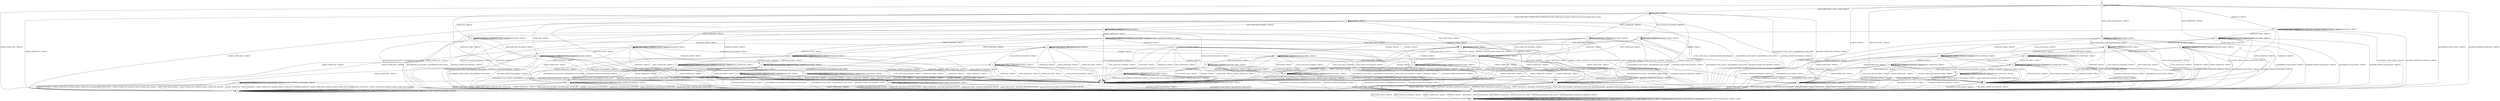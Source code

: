 digraph g {

	s0 [shape="circle" label="s0"];
	s1 [shape="circle" label="s1"];
	s2 [shape="circle" label="s2"];
	s3 [shape="circle" label="s3"];
	s4 [shape="circle" label="s4"];
	s5 [shape="circle" label="s5"];
	s6 [shape="circle" label="s6"];
	s7 [shape="circle" label="s7"];
	s8 [shape="circle" label="s8"];
	s9 [shape="circle" label="s9"];
	s10 [shape="circle" label="s10"];
	s11 [shape="circle" label="s11"];
	s12 [shape="circle" label="s12"];
	s13 [shape="circle" label="s13"];
	s14 [shape="circle" label="s14"];
	s15 [shape="circle" label="s15"];
	s16 [shape="circle" label="s16"];
	s17 [shape="circle" label="s17"];
	s18 [shape="circle" label="s18"];
	s19 [shape="circle" label="s19"];
	s20 [shape="circle" label="s20"];
	s21 [shape="circle" label="s21"];
	s22 [shape="circle" label="s22"];
	s23 [shape="circle" label="s23"];
	s24 [shape="circle" label="s24"];
	s25 [shape="circle" label="s25"];
	s26 [shape="circle" label="s26"];
	s27 [shape="circle" label="s27"];
	s28 [shape="circle" label="s28"];
	s29 [shape="circle" label="s29"];
	s30 [shape="circle" label="s30"];
	s31 [shape="circle" label="s31"];
	s32 [shape="circle" label="s32"];
	s33 [shape="circle" label="s33"];
	s34 [shape="circle" label="s34"];
	s35 [shape="circle" label="s35"];
	s36 [shape="circle" label="s36"];
	s37 [shape="circle" label="s37"];
	s38 [shape="circle" label="s38"];
	s39 [shape="circle" label="s39"];
	s40 [shape="circle" label="s40"];
	s41 [shape="circle" label="s41"];
	s42 [shape="circle" label="s42"];
	s43 [shape="circle" label="s43"];
	s44 [shape="circle" label="s44"];
	s0 -> s2 [label="ECDH_CLIENT_HELLO / HELLO_VERIFY_REQUEST"];
	s0 -> s8 [label="ECDH_CLIENT_KEY_EXCHANGE / TIMEOUT"];
	s0 -> s6 [label="CHANGE_CIPHER_SPEC / TIMEOUT"];
	s0 -> s5 [label="FINISHED / TIMEOUT"];
	s0 -> s0 [label="APPLICATION / TIMEOUT"];
	s0 -> s25 [label="CERTIFICATE / TIMEOUT"];
	s0 -> s10 [label="EMPTY_CERTIFICATE / TIMEOUT"];
	s0 -> s5 [label="CERTIFICATE_VERIFY / TIMEOUT"];
	s0 -> s1 [label="Alert(WARNING,CLOSE_NOTIFY) / TIMEOUT"];
	s0 -> s1 [label="Alert(FATAL,UNEXPECTED_MESSAGE) / TIMEOUT"];
	s1 -> s3 [label="ECDH_CLIENT_HELLO / TIMEOUT"];
	s1 -> s3 [label="ECDH_CLIENT_KEY_EXCHANGE / TIMEOUT"];
	s1 -> s3 [label="CHANGE_CIPHER_SPEC / TIMEOUT"];
	s1 -> s3 [label="FINISHED / TIMEOUT"];
	s1 -> s3 [label="APPLICATION / TIMEOUT"];
	s1 -> s3 [label="CERTIFICATE / TIMEOUT"];
	s1 -> s3 [label="EMPTY_CERTIFICATE / TIMEOUT"];
	s1 -> s3 [label="CERTIFICATE_VERIFY / TIMEOUT"];
	s1 -> s3 [label="Alert(WARNING,CLOSE_NOTIFY) / TIMEOUT"];
	s1 -> s3 [label="Alert(FATAL,UNEXPECTED_MESSAGE) / TIMEOUT"];
	s2 -> s4 [label="ECDH_CLIENT_HELLO / SERVER_HELLO,CERTIFICATE,ECDHE_SERVER_KEY_EXCHANGE,CERTIFICATE_REQUEST,SERVER_HELLO_DONE"];
	s2 -> s17 [label="ECDH_CLIENT_KEY_EXCHANGE / TIMEOUT"];
	s2 -> s6 [label="CHANGE_CIPHER_SPEC / TIMEOUT"];
	s2 -> s29 [label="FINISHED / TIMEOUT"];
	s2 -> s2 [label="APPLICATION / TIMEOUT"];
	s2 -> s18 [label="CERTIFICATE / TIMEOUT"];
	s2 -> s21 [label="EMPTY_CERTIFICATE / TIMEOUT"];
	s2 -> s29 [label="CERTIFICATE_VERIFY / TIMEOUT"];
	s2 -> s1 [label="Alert(WARNING,CLOSE_NOTIFY) / Alert(WARNING,CLOSE_NOTIFY)"];
	s2 -> s1 [label="Alert(FATAL,UNEXPECTED_MESSAGE) / TIMEOUT"];
	s3 -> s3 [label="ECDH_CLIENT_HELLO / SOCKET_CLOSED"];
	s3 -> s3 [label="ECDH_CLIENT_KEY_EXCHANGE / SOCKET_CLOSED"];
	s3 -> s3 [label="CHANGE_CIPHER_SPEC / SOCKET_CLOSED"];
	s3 -> s3 [label="FINISHED / SOCKET_CLOSED"];
	s3 -> s3 [label="APPLICATION / SOCKET_CLOSED"];
	s3 -> s3 [label="CERTIFICATE / SOCKET_CLOSED"];
	s3 -> s3 [label="EMPTY_CERTIFICATE / SOCKET_CLOSED"];
	s3 -> s3 [label="CERTIFICATE_VERIFY / SOCKET_CLOSED"];
	s3 -> s3 [label="Alert(WARNING,CLOSE_NOTIFY) / SOCKET_CLOSED"];
	s3 -> s3 [label="Alert(FATAL,UNEXPECTED_MESSAGE) / SOCKET_CLOSED"];
	s4 -> s1 [label="ECDH_CLIENT_HELLO / Alert(FATAL,UNEXPECTED_MESSAGE)"];
	s4 -> s7 [label="ECDH_CLIENT_KEY_EXCHANGE / TIMEOUT"];
	s4 -> s6 [label="CHANGE_CIPHER_SPEC / TIMEOUT"];
	s4 -> s29 [label="FINISHED / TIMEOUT"];
	s4 -> s4 [label="APPLICATION / TIMEOUT"];
	s4 -> s26 [label="CERTIFICATE / TIMEOUT"];
	s4 -> s13 [label="EMPTY_CERTIFICATE / TIMEOUT"];
	s4 -> s29 [label="CERTIFICATE_VERIFY / TIMEOUT"];
	s4 -> s1 [label="Alert(WARNING,CLOSE_NOTIFY) / Alert(WARNING,CLOSE_NOTIFY)"];
	s4 -> s1 [label="Alert(FATAL,UNEXPECTED_MESSAGE) / TIMEOUT"];
	s5 -> s5 [label="ECDH_CLIENT_HELLO / TIMEOUT"];
	s5 -> s5 [label="ECDH_CLIENT_KEY_EXCHANGE / TIMEOUT"];
	s5 -> s6 [label="CHANGE_CIPHER_SPEC / TIMEOUT"];
	s5 -> s5 [label="FINISHED / TIMEOUT"];
	s5 -> s5 [label="APPLICATION / TIMEOUT"];
	s5 -> s5 [label="CERTIFICATE / TIMEOUT"];
	s5 -> s5 [label="EMPTY_CERTIFICATE / TIMEOUT"];
	s5 -> s5 [label="CERTIFICATE_VERIFY / TIMEOUT"];
	s5 -> s1 [label="Alert(WARNING,CLOSE_NOTIFY) / TIMEOUT"];
	s5 -> s1 [label="Alert(FATAL,UNEXPECTED_MESSAGE) / TIMEOUT"];
	s6 -> s6 [label="ECDH_CLIENT_HELLO / TIMEOUT"];
	s6 -> s6 [label="ECDH_CLIENT_KEY_EXCHANGE / TIMEOUT"];
	s6 -> s6 [label="CHANGE_CIPHER_SPEC / TIMEOUT"];
	s6 -> s6 [label="FINISHED / TIMEOUT"];
	s6 -> s6 [label="APPLICATION / TIMEOUT"];
	s6 -> s6 [label="CERTIFICATE / TIMEOUT"];
	s6 -> s6 [label="EMPTY_CERTIFICATE / TIMEOUT"];
	s6 -> s6 [label="CERTIFICATE_VERIFY / TIMEOUT"];
	s6 -> s6 [label="Alert(WARNING,CLOSE_NOTIFY) / TIMEOUT"];
	s6 -> s6 [label="Alert(FATAL,UNEXPECTED_MESSAGE) / TIMEOUT"];
	s7 -> s39 [label="ECDH_CLIENT_HELLO / TIMEOUT"];
	s7 -> s29 [label="ECDH_CLIENT_KEY_EXCHANGE / TIMEOUT"];
	s7 -> s30 [label="CHANGE_CIPHER_SPEC / TIMEOUT"];
	s7 -> s12 [label="FINISHED / TIMEOUT"];
	s7 -> s7 [label="APPLICATION / TIMEOUT"];
	s7 -> s7 [label="CERTIFICATE / TIMEOUT"];
	s7 -> s35 [label="EMPTY_CERTIFICATE / TIMEOUT"];
	s7 -> s14 [label="CERTIFICATE_VERIFY / TIMEOUT"];
	s7 -> s1 [label="Alert(WARNING,CLOSE_NOTIFY) / Alert(WARNING,CLOSE_NOTIFY)"];
	s7 -> s1 [label="Alert(FATAL,UNEXPECTED_MESSAGE) / TIMEOUT"];
	s8 -> s20 [label="ECDH_CLIENT_HELLO / TIMEOUT"];
	s8 -> s5 [label="ECDH_CLIENT_KEY_EXCHANGE / TIMEOUT"];
	s8 -> s9 [label="CHANGE_CIPHER_SPEC / TIMEOUT"];
	s8 -> s8 [label="FINISHED / TIMEOUT"];
	s8 -> s8 [label="APPLICATION / TIMEOUT"];
	s8 -> s37 [label="CERTIFICATE / TIMEOUT"];
	s8 -> s37 [label="EMPTY_CERTIFICATE / TIMEOUT"];
	s8 -> s11 [label="CERTIFICATE_VERIFY / TIMEOUT"];
	s8 -> s1 [label="Alert(WARNING,CLOSE_NOTIFY) / TIMEOUT"];
	s8 -> s1 [label="Alert(FATAL,UNEXPECTED_MESSAGE) / TIMEOUT"];
	s9 -> s1 [label="ECDH_CLIENT_HELLO / TIMEOUT"];
	s9 -> s1 [label="ECDH_CLIENT_KEY_EXCHANGE / TIMEOUT"];
	s9 -> s6 [label="CHANGE_CIPHER_SPEC / TIMEOUT"];
	s9 -> s1 [label="FINISHED / TIMEOUT"];
	s9 -> s9 [label="APPLICATION / TIMEOUT"];
	s9 -> s1 [label="CERTIFICATE / TIMEOUT"];
	s9 -> s1 [label="EMPTY_CERTIFICATE / TIMEOUT"];
	s9 -> s1 [label="CERTIFICATE_VERIFY / TIMEOUT"];
	s9 -> s9 [label="Alert(WARNING,CLOSE_NOTIFY) / TIMEOUT"];
	s9 -> s9 [label="Alert(FATAL,UNEXPECTED_MESSAGE) / TIMEOUT"];
	s10 -> s38 [label="ECDH_CLIENT_HELLO / TIMEOUT"];
	s10 -> s37 [label="ECDH_CLIENT_KEY_EXCHANGE / TIMEOUT"];
	s10 -> s9 [label="CHANGE_CIPHER_SPEC / TIMEOUT"];
	s10 -> s10 [label="FINISHED / TIMEOUT"];
	s10 -> s10 [label="APPLICATION / TIMEOUT"];
	s10 -> s5 [label="CERTIFICATE / TIMEOUT"];
	s10 -> s5 [label="EMPTY_CERTIFICATE / TIMEOUT"];
	s10 -> s10 [label="CERTIFICATE_VERIFY / TIMEOUT"];
	s10 -> s1 [label="Alert(WARNING,CLOSE_NOTIFY) / TIMEOUT"];
	s10 -> s1 [label="Alert(FATAL,UNEXPECTED_MESSAGE) / TIMEOUT"];
	s11 -> s43 [label="ECDH_CLIENT_HELLO / TIMEOUT"];
	s11 -> s5 [label="ECDH_CLIENT_KEY_EXCHANGE / TIMEOUT"];
	s11 -> s9 [label="CHANGE_CIPHER_SPEC / TIMEOUT"];
	s11 -> s36 [label="FINISHED / TIMEOUT"];
	s11 -> s11 [label="APPLICATION / TIMEOUT"];
	s11 -> s11 [label="CERTIFICATE / TIMEOUT"];
	s11 -> s11 [label="EMPTY_CERTIFICATE / TIMEOUT"];
	s11 -> s5 [label="CERTIFICATE_VERIFY / TIMEOUT"];
	s11 -> s1 [label="Alert(WARNING,CLOSE_NOTIFY) / TIMEOUT"];
	s11 -> s1 [label="Alert(FATAL,UNEXPECTED_MESSAGE) / TIMEOUT"];
	s12 -> s12 [label="ECDH_CLIENT_HELLO / TIMEOUT"];
	s12 -> s29 [label="ECDH_CLIENT_KEY_EXCHANGE / TIMEOUT"];
	s12 -> s19 [label="CHANGE_CIPHER_SPEC / TIMEOUT"];
	s12 -> s29 [label="FINISHED / TIMEOUT"];
	s12 -> s12 [label="APPLICATION / TIMEOUT"];
	s12 -> s42 [label="CERTIFICATE / TIMEOUT"];
	s12 -> s42 [label="EMPTY_CERTIFICATE / TIMEOUT"];
	s12 -> s12 [label="CERTIFICATE_VERIFY / TIMEOUT"];
	s12 -> s1 [label="Alert(WARNING,CLOSE_NOTIFY) / Alert(WARNING,CLOSE_NOTIFY)"];
	s12 -> s1 [label="Alert(FATAL,UNEXPECTED_MESSAGE) / TIMEOUT"];
	s13 -> s13 [label="ECDH_CLIENT_HELLO / TIMEOUT"];
	s13 -> s35 [label="ECDH_CLIENT_KEY_EXCHANGE / TIMEOUT"];
	s13 -> s15 [label="CHANGE_CIPHER_SPEC / TIMEOUT"];
	s13 -> s13 [label="FINISHED / TIMEOUT"];
	s13 -> s13 [label="APPLICATION / TIMEOUT"];
	s13 -> s29 [label="CERTIFICATE / TIMEOUT"];
	s13 -> s29 [label="EMPTY_CERTIFICATE / TIMEOUT"];
	s13 -> s28 [label="CERTIFICATE_VERIFY / TIMEOUT"];
	s13 -> s1 [label="Alert(WARNING,CLOSE_NOTIFY) / Alert(WARNING,CLOSE_NOTIFY)"];
	s13 -> s1 [label="Alert(FATAL,UNEXPECTED_MESSAGE) / TIMEOUT"];
	s14 -> s14 [label="ECDH_CLIENT_HELLO / TIMEOUT"];
	s14 -> s29 [label="ECDH_CLIENT_KEY_EXCHANGE / TIMEOUT"];
	s14 -> s16 [label="CHANGE_CIPHER_SPEC / TIMEOUT"];
	s14 -> s24 [label="FINISHED / TIMEOUT"];
	s14 -> s14 [label="APPLICATION / TIMEOUT"];
	s14 -> s14 [label="CERTIFICATE / TIMEOUT"];
	s14 -> s14 [label="EMPTY_CERTIFICATE / TIMEOUT"];
	s14 -> s29 [label="CERTIFICATE_VERIFY / TIMEOUT"];
	s14 -> s1 [label="Alert(WARNING,CLOSE_NOTIFY) / Alert(WARNING,CLOSE_NOTIFY)"];
	s14 -> s1 [label="Alert(FATAL,UNEXPECTED_MESSAGE) / TIMEOUT"];
	s15 -> s1 [label="ECDH_CLIENT_HELLO / Alert(FATAL,BAD_CERTIFICATE)"];
	s15 -> s1 [label="ECDH_CLIENT_KEY_EXCHANGE / Alert(FATAL,BAD_CERTIFICATE)"];
	s15 -> s6 [label="CHANGE_CIPHER_SPEC / TIMEOUT"];
	s15 -> s1 [label="FINISHED / Alert(FATAL,BAD_CERTIFICATE)"];
	s15 -> s15 [label="APPLICATION / TIMEOUT"];
	s15 -> s1 [label="CERTIFICATE / Alert(FATAL,BAD_CERTIFICATE)"];
	s15 -> s1 [label="EMPTY_CERTIFICATE / Alert(FATAL,BAD_CERTIFICATE)"];
	s15 -> s1 [label="CERTIFICATE_VERIFY / Alert(FATAL,BAD_CERTIFICATE)"];
	s15 -> s15 [label="Alert(WARNING,CLOSE_NOTIFY) / TIMEOUT"];
	s15 -> s15 [label="Alert(FATAL,UNEXPECTED_MESSAGE) / TIMEOUT"];
	s16 -> s1 [label="ECDH_CLIENT_HELLO / Alert(FATAL,HANDSHAKE_FAILURE)"];
	s16 -> s1 [label="ECDH_CLIENT_KEY_EXCHANGE / Alert(FATAL,HANDSHAKE_FAILURE)"];
	s16 -> s6 [label="CHANGE_CIPHER_SPEC / TIMEOUT"];
	s16 -> s1 [label="FINISHED / Alert(FATAL,HANDSHAKE_FAILURE)"];
	s16 -> s16 [label="APPLICATION / TIMEOUT"];
	s16 -> s1 [label="CERTIFICATE / Alert(FATAL,HANDSHAKE_FAILURE)"];
	s16 -> s1 [label="EMPTY_CERTIFICATE / Alert(FATAL,HANDSHAKE_FAILURE)"];
	s16 -> s1 [label="CERTIFICATE_VERIFY / Alert(FATAL,HANDSHAKE_FAILURE)"];
	s16 -> s16 [label="Alert(WARNING,CLOSE_NOTIFY) / TIMEOUT"];
	s16 -> s16 [label="Alert(FATAL,UNEXPECTED_MESSAGE) / TIMEOUT"];
	s17 -> s39 [label="ECDH_CLIENT_HELLO / TIMEOUT"];
	s17 -> s29 [label="ECDH_CLIENT_KEY_EXCHANGE / TIMEOUT"];
	s17 -> s19 [label="CHANGE_CIPHER_SPEC / TIMEOUT"];
	s17 -> s12 [label="FINISHED / TIMEOUT"];
	s17 -> s17 [label="APPLICATION / TIMEOUT"];
	s17 -> s40 [label="CERTIFICATE / TIMEOUT"];
	s17 -> s40 [label="EMPTY_CERTIFICATE / TIMEOUT"];
	s17 -> s17 [label="CERTIFICATE_VERIFY / TIMEOUT"];
	s17 -> s1 [label="Alert(WARNING,CLOSE_NOTIFY) / Alert(WARNING,CLOSE_NOTIFY)"];
	s17 -> s1 [label="Alert(FATAL,UNEXPECTED_MESSAGE) / TIMEOUT"];
	s18 -> s18 [label="ECDH_CLIENT_HELLO / TIMEOUT"];
	s18 -> s26 [label="ECDH_CLIENT_KEY_EXCHANGE / TIMEOUT"];
	s18 -> s6 [label="CHANGE_CIPHER_SPEC / TIMEOUT"];
	s18 -> s18 [label="FINISHED / TIMEOUT"];
	s18 -> s18 [label="APPLICATION / TIMEOUT"];
	s18 -> s29 [label="CERTIFICATE / TIMEOUT"];
	s18 -> s29 [label="EMPTY_CERTIFICATE / TIMEOUT"];
	s18 -> s23 [label="CERTIFICATE_VERIFY / TIMEOUT"];
	s18 -> s1 [label="Alert(WARNING,CLOSE_NOTIFY) / Alert(WARNING,CLOSE_NOTIFY)"];
	s18 -> s1 [label="Alert(FATAL,UNEXPECTED_MESSAGE) / TIMEOUT"];
	s19 -> s1 [label="ECDH_CLIENT_HELLO / Alert(FATAL,UNEXPECTED_MESSAGE)"];
	s19 -> s1 [label="ECDH_CLIENT_KEY_EXCHANGE / Alert(FATAL,UNEXPECTED_MESSAGE)"];
	s19 -> s6 [label="CHANGE_CIPHER_SPEC / TIMEOUT"];
	s19 -> s1 [label="FINISHED / Alert(FATAL,UNEXPECTED_MESSAGE)"];
	s19 -> s19 [label="APPLICATION / TIMEOUT"];
	s19 -> s1 [label="CERTIFICATE / Alert(FATAL,UNEXPECTED_MESSAGE)"];
	s19 -> s1 [label="EMPTY_CERTIFICATE / Alert(FATAL,UNEXPECTED_MESSAGE)"];
	s19 -> s1 [label="CERTIFICATE_VERIFY / Alert(FATAL,UNEXPECTED_MESSAGE)"];
	s19 -> s19 [label="Alert(WARNING,CLOSE_NOTIFY) / TIMEOUT"];
	s19 -> s19 [label="Alert(FATAL,UNEXPECTED_MESSAGE) / TIMEOUT"];
	s20 -> s5 [label="ECDH_CLIENT_HELLO / TIMEOUT"];
	s20 -> s5 [label="ECDH_CLIENT_KEY_EXCHANGE / TIMEOUT"];
	s20 -> s9 [label="CHANGE_CIPHER_SPEC / TIMEOUT"];
	s20 -> s20 [label="FINISHED / TIMEOUT"];
	s20 -> s20 [label="APPLICATION / TIMEOUT"];
	s20 -> s20 [label="CERTIFICATE / TIMEOUT"];
	s20 -> s20 [label="EMPTY_CERTIFICATE / TIMEOUT"];
	s20 -> s43 [label="CERTIFICATE_VERIFY / TIMEOUT"];
	s20 -> s1 [label="Alert(WARNING,CLOSE_NOTIFY) / TIMEOUT"];
	s20 -> s1 [label="Alert(FATAL,UNEXPECTED_MESSAGE) / TIMEOUT"];
	s21 -> s21 [label="ECDH_CLIENT_HELLO / TIMEOUT"];
	s21 -> s40 [label="ECDH_CLIENT_KEY_EXCHANGE / TIMEOUT"];
	s21 -> s19 [label="CHANGE_CIPHER_SPEC / TIMEOUT"];
	s21 -> s22 [label="FINISHED / TIMEOUT"];
	s21 -> s21 [label="APPLICATION / TIMEOUT"];
	s21 -> s29 [label="CERTIFICATE / TIMEOUT"];
	s21 -> s29 [label="EMPTY_CERTIFICATE / TIMEOUT"];
	s21 -> s23 [label="CERTIFICATE_VERIFY / TIMEOUT"];
	s21 -> s1 [label="Alert(WARNING,CLOSE_NOTIFY) / Alert(WARNING,CLOSE_NOTIFY)"];
	s21 -> s1 [label="Alert(FATAL,UNEXPECTED_MESSAGE) / TIMEOUT"];
	s22 -> s44 [label="ECDH_CLIENT_HELLO / TIMEOUT"];
	s22 -> s42 [label="ECDH_CLIENT_KEY_EXCHANGE / TIMEOUT"];
	s22 -> s19 [label="CHANGE_CIPHER_SPEC / TIMEOUT"];
	s22 -> s29 [label="FINISHED / TIMEOUT"];
	s22 -> s22 [label="APPLICATION / TIMEOUT"];
	s22 -> s29 [label="CERTIFICATE / TIMEOUT"];
	s22 -> s29 [label="EMPTY_CERTIFICATE / TIMEOUT"];
	s22 -> s22 [label="CERTIFICATE_VERIFY / TIMEOUT"];
	s22 -> s1 [label="Alert(WARNING,CLOSE_NOTIFY) / Alert(WARNING,CLOSE_NOTIFY)"];
	s22 -> s1 [label="Alert(FATAL,UNEXPECTED_MESSAGE) / TIMEOUT"];
	s23 -> s23 [label="ECDH_CLIENT_HELLO / TIMEOUT"];
	s23 -> s27 [label="ECDH_CLIENT_KEY_EXCHANGE / TIMEOUT"];
	s23 -> s19 [label="CHANGE_CIPHER_SPEC / TIMEOUT"];
	s23 -> s22 [label="FINISHED / TIMEOUT"];
	s23 -> s23 [label="APPLICATION / TIMEOUT"];
	s23 -> s29 [label="CERTIFICATE / TIMEOUT"];
	s23 -> s29 [label="EMPTY_CERTIFICATE / TIMEOUT"];
	s23 -> s29 [label="CERTIFICATE_VERIFY / TIMEOUT"];
	s23 -> s1 [label="Alert(WARNING,CLOSE_NOTIFY) / Alert(WARNING,CLOSE_NOTIFY)"];
	s23 -> s1 [label="Alert(FATAL,UNEXPECTED_MESSAGE) / TIMEOUT"];
	s24 -> s24 [label="ECDH_CLIENT_HELLO / TIMEOUT"];
	s24 -> s29 [label="ECDH_CLIENT_KEY_EXCHANGE / TIMEOUT"];
	s24 -> s16 [label="CHANGE_CIPHER_SPEC / TIMEOUT"];
	s24 -> s29 [label="FINISHED / TIMEOUT"];
	s24 -> s24 [label="APPLICATION / TIMEOUT"];
	s24 -> s24 [label="CERTIFICATE / TIMEOUT"];
	s24 -> s24 [label="EMPTY_CERTIFICATE / TIMEOUT"];
	s24 -> s29 [label="CERTIFICATE_VERIFY / TIMEOUT"];
	s24 -> s1 [label="Alert(WARNING,CLOSE_NOTIFY) / Alert(WARNING,CLOSE_NOTIFY)"];
	s24 -> s1 [label="Alert(FATAL,UNEXPECTED_MESSAGE) / TIMEOUT"];
	s25 -> s25 [label="ECDH_CLIENT_HELLO / TIMEOUT"];
	s25 -> s25 [label="ECDH_CLIENT_KEY_EXCHANGE / TIMEOUT"];
	s25 -> s6 [label="CHANGE_CIPHER_SPEC / TIMEOUT"];
	s25 -> s25 [label="FINISHED / TIMEOUT"];
	s25 -> s25 [label="APPLICATION / TIMEOUT"];
	s25 -> s5 [label="CERTIFICATE / TIMEOUT"];
	s25 -> s5 [label="EMPTY_CERTIFICATE / TIMEOUT"];
	s25 -> s10 [label="CERTIFICATE_VERIFY / TIMEOUT"];
	s25 -> s1 [label="Alert(WARNING,CLOSE_NOTIFY) / TIMEOUT"];
	s25 -> s1 [label="Alert(FATAL,UNEXPECTED_MESSAGE) / TIMEOUT"];
	s26 -> s26 [label="ECDH_CLIENT_HELLO / TIMEOUT"];
	s26 -> s29 [label="ECDH_CLIENT_KEY_EXCHANGE / TIMEOUT"];
	s26 -> s6 [label="CHANGE_CIPHER_SPEC / TIMEOUT"];
	s26 -> s26 [label="FINISHED / TIMEOUT"];
	s26 -> s26 [label="APPLICATION / TIMEOUT"];
	s26 -> s29 [label="CERTIFICATE / TIMEOUT"];
	s26 -> s29 [label="EMPTY_CERTIFICATE / TIMEOUT"];
	s26 -> s27 [label="CERTIFICATE_VERIFY / TIMEOUT"];
	s26 -> s1 [label="Alert(WARNING,CLOSE_NOTIFY) / Alert(WARNING,CLOSE_NOTIFY)"];
	s26 -> s1 [label="Alert(FATAL,UNEXPECTED_MESSAGE) / TIMEOUT"];
	s27 -> s27 [label="ECDH_CLIENT_HELLO / TIMEOUT"];
	s27 -> s29 [label="ECDH_CLIENT_KEY_EXCHANGE / TIMEOUT"];
	s27 -> s19 [label="CHANGE_CIPHER_SPEC / TIMEOUT"];
	s27 -> s42 [label="FINISHED / TIMEOUT"];
	s27 -> s27 [label="APPLICATION / TIMEOUT"];
	s27 -> s29 [label="CERTIFICATE / TIMEOUT"];
	s27 -> s29 [label="EMPTY_CERTIFICATE / TIMEOUT"];
	s27 -> s29 [label="CERTIFICATE_VERIFY / TIMEOUT"];
	s27 -> s1 [label="Alert(WARNING,CLOSE_NOTIFY) / Alert(WARNING,CLOSE_NOTIFY)"];
	s27 -> s1 [label="Alert(FATAL,UNEXPECTED_MESSAGE) / TIMEOUT"];
	s28 -> s34 [label="ECDH_CLIENT_HELLO / TIMEOUT"];
	s28 -> s28 [label="ECDH_CLIENT_KEY_EXCHANGE / TIMEOUT"];
	s28 -> s15 [label="CHANGE_CIPHER_SPEC / TIMEOUT"];
	s28 -> s28 [label="FINISHED / TIMEOUT"];
	s28 -> s28 [label="APPLICATION / TIMEOUT"];
	s28 -> s29 [label="CERTIFICATE / TIMEOUT"];
	s28 -> s29 [label="EMPTY_CERTIFICATE / TIMEOUT"];
	s28 -> s29 [label="CERTIFICATE_VERIFY / TIMEOUT"];
	s28 -> s1 [label="Alert(WARNING,CLOSE_NOTIFY) / Alert(WARNING,CLOSE_NOTIFY)"];
	s28 -> s1 [label="Alert(FATAL,UNEXPECTED_MESSAGE) / TIMEOUT"];
	s29 -> s29 [label="ECDH_CLIENT_HELLO / TIMEOUT"];
	s29 -> s29 [label="ECDH_CLIENT_KEY_EXCHANGE / TIMEOUT"];
	s29 -> s6 [label="CHANGE_CIPHER_SPEC / TIMEOUT"];
	s29 -> s29 [label="FINISHED / TIMEOUT"];
	s29 -> s29 [label="APPLICATION / TIMEOUT"];
	s29 -> s29 [label="CERTIFICATE / TIMEOUT"];
	s29 -> s29 [label="EMPTY_CERTIFICATE / TIMEOUT"];
	s29 -> s29 [label="CERTIFICATE_VERIFY / TIMEOUT"];
	s29 -> s1 [label="Alert(WARNING,CLOSE_NOTIFY) / Alert(WARNING,CLOSE_NOTIFY)"];
	s29 -> s1 [label="Alert(FATAL,UNEXPECTED_MESSAGE) / TIMEOUT"];
	s30 -> s39 [label="ECDH_CLIENT_HELLO / TIMEOUT"];
	s30 -> s29 [label="ECDH_CLIENT_KEY_EXCHANGE / TIMEOUT"];
	s30 -> s6 [label="CHANGE_CIPHER_SPEC / TIMEOUT"];
	s30 -> s5 [label="FINISHED / CHANGE_CIPHER_SPEC,FINISHED,CHANGE_CIPHER_SPEC,FINISHED"];
	s30 -> s30 [label="APPLICATION / TIMEOUT"];
	s30 -> s31 [label="CERTIFICATE / TIMEOUT"];
	s30 -> s35 [label="EMPTY_CERTIFICATE / TIMEOUT"];
	s30 -> s14 [label="CERTIFICATE_VERIFY / TIMEOUT"];
	s30 -> s30 [label="Alert(WARNING,CLOSE_NOTIFY) / TIMEOUT"];
	s30 -> s30 [label="Alert(FATAL,UNEXPECTED_MESSAGE) / TIMEOUT"];
	s31 -> s40 [label="ECDH_CLIENT_HELLO / TIMEOUT"];
	s31 -> s29 [label="ECDH_CLIENT_KEY_EXCHANGE / TIMEOUT"];
	s31 -> s19 [label="CHANGE_CIPHER_SPEC / TIMEOUT"];
	s31 -> s32 [label="FINISHED / TIMEOUT"];
	s31 -> s29 [label="APPLICATION / TIMEOUT"];
	s31 -> s29 [label="CERTIFICATE / TIMEOUT"];
	s31 -> s29 [label="EMPTY_CERTIFICATE / TIMEOUT"];
	s31 -> s31 [label="CERTIFICATE_VERIFY / TIMEOUT"];
	s31 -> s1 [label="Alert(WARNING,CLOSE_NOTIFY) / Alert(WARNING,CLOSE_NOTIFY)"];
	s31 -> s1 [label="Alert(FATAL,UNEXPECTED_MESSAGE) / TIMEOUT"];
	s32 -> s32 [label="ECDH_CLIENT_HELLO / TIMEOUT"];
	s32 -> s29 [label="ECDH_CLIENT_KEY_EXCHANGE / TIMEOUT"];
	s32 -> s33 [label="CHANGE_CIPHER_SPEC / TIMEOUT"];
	s32 -> s29 [label="FINISHED / TIMEOUT"];
	s32 -> s29 [label="APPLICATION / TIMEOUT"];
	s32 -> s29 [label="CERTIFICATE / TIMEOUT"];
	s32 -> s29 [label="EMPTY_CERTIFICATE / TIMEOUT"];
	s32 -> s32 [label="CERTIFICATE_VERIFY / TIMEOUT"];
	s32 -> s1 [label="Alert(WARNING,CLOSE_NOTIFY) / Alert(WARNING,CLOSE_NOTIFY)"];
	s32 -> s1 [label="Alert(FATAL,UNEXPECTED_MESSAGE) / TIMEOUT"];
	s33 -> s6 [label="ECDH_CLIENT_HELLO / CHANGE_CIPHER_SPEC,FINISHED,CHANGE_CIPHER_SPEC,FINISHED"];
	s33 -> s6 [label="ECDH_CLIENT_KEY_EXCHANGE / CHANGE_CIPHER_SPEC,FINISHED,CHANGE_CIPHER_SPEC,FINISHED"];
	s33 -> s6 [label="CHANGE_CIPHER_SPEC / TIMEOUT"];
	s33 -> s6 [label="FINISHED / CHANGE_CIPHER_SPEC,FINISHED,CHANGE_CIPHER_SPEC,FINISHED"];
	s33 -> s33 [label="APPLICATION / TIMEOUT"];
	s33 -> s6 [label="CERTIFICATE / CHANGE_CIPHER_SPEC,FINISHED,CHANGE_CIPHER_SPEC,FINISHED"];
	s33 -> s6 [label="EMPTY_CERTIFICATE / CHANGE_CIPHER_SPEC,FINISHED,CHANGE_CIPHER_SPEC,FINISHED"];
	s33 -> s6 [label="CERTIFICATE_VERIFY / CHANGE_CIPHER_SPEC,FINISHED,CHANGE_CIPHER_SPEC,FINISHED"];
	s33 -> s33 [label="Alert(WARNING,CLOSE_NOTIFY) / TIMEOUT"];
	s33 -> s33 [label="Alert(FATAL,UNEXPECTED_MESSAGE) / TIMEOUT"];
	s34 -> s29 [label="ECDH_CLIENT_HELLO / TIMEOUT"];
	s34 -> s34 [label="ECDH_CLIENT_KEY_EXCHANGE / TIMEOUT"];
	s34 -> s15 [label="CHANGE_CIPHER_SPEC / TIMEOUT"];
	s34 -> s34 [label="FINISHED / TIMEOUT"];
	s34 -> s34 [label="APPLICATION / TIMEOUT"];
	s34 -> s29 [label="CERTIFICATE / TIMEOUT"];
	s34 -> s29 [label="EMPTY_CERTIFICATE / TIMEOUT"];
	s34 -> s29 [label="CERTIFICATE_VERIFY / TIMEOUT"];
	s34 -> s1 [label="Alert(WARNING,CLOSE_NOTIFY) / Alert(WARNING,CLOSE_NOTIFY)"];
	s34 -> s1 [label="Alert(FATAL,UNEXPECTED_MESSAGE) / TIMEOUT"];
	s35 -> s35 [label="ECDH_CLIENT_HELLO / TIMEOUT"];
	s35 -> s29 [label="ECDH_CLIENT_KEY_EXCHANGE / TIMEOUT"];
	s35 -> s15 [label="CHANGE_CIPHER_SPEC / TIMEOUT"];
	s35 -> s35 [label="FINISHED / TIMEOUT"];
	s35 -> s35 [label="APPLICATION / TIMEOUT"];
	s35 -> s29 [label="CERTIFICATE / TIMEOUT"];
	s35 -> s29 [label="EMPTY_CERTIFICATE / TIMEOUT"];
	s35 -> s28 [label="CERTIFICATE_VERIFY / TIMEOUT"];
	s35 -> s1 [label="Alert(WARNING,CLOSE_NOTIFY) / Alert(WARNING,CLOSE_NOTIFY)"];
	s35 -> s1 [label="Alert(FATAL,UNEXPECTED_MESSAGE) / TIMEOUT"];
	s36 -> s41 [label="ECDH_CLIENT_HELLO / TIMEOUT"];
	s36 -> s5 [label="ECDH_CLIENT_KEY_EXCHANGE / TIMEOUT"];
	s36 -> s9 [label="CHANGE_CIPHER_SPEC / TIMEOUT"];
	s36 -> s5 [label="FINISHED / TIMEOUT"];
	s36 -> s36 [label="APPLICATION / TIMEOUT"];
	s36 -> s36 [label="CERTIFICATE / TIMEOUT"];
	s36 -> s36 [label="EMPTY_CERTIFICATE / TIMEOUT"];
	s36 -> s5 [label="CERTIFICATE_VERIFY / TIMEOUT"];
	s36 -> s1 [label="Alert(WARNING,CLOSE_NOTIFY) / TIMEOUT"];
	s36 -> s1 [label="Alert(FATAL,UNEXPECTED_MESSAGE) / TIMEOUT"];
	s37 -> s20 [label="ECDH_CLIENT_HELLO / TIMEOUT"];
	s37 -> s5 [label="ECDH_CLIENT_KEY_EXCHANGE / TIMEOUT"];
	s37 -> s9 [label="CHANGE_CIPHER_SPEC / TIMEOUT"];
	s37 -> s37 [label="FINISHED / TIMEOUT"];
	s37 -> s37 [label="APPLICATION / TIMEOUT"];
	s37 -> s5 [label="CERTIFICATE / TIMEOUT"];
	s37 -> s5 [label="EMPTY_CERTIFICATE / TIMEOUT"];
	s37 -> s11 [label="CERTIFICATE_VERIFY / TIMEOUT"];
	s37 -> s1 [label="Alert(WARNING,CLOSE_NOTIFY) / TIMEOUT"];
	s37 -> s1 [label="Alert(FATAL,UNEXPECTED_MESSAGE) / TIMEOUT"];
	s38 -> s5 [label="ECDH_CLIENT_HELLO / TIMEOUT"];
	s38 -> s20 [label="ECDH_CLIENT_KEY_EXCHANGE / TIMEOUT"];
	s38 -> s9 [label="CHANGE_CIPHER_SPEC / TIMEOUT"];
	s38 -> s38 [label="FINISHED / TIMEOUT"];
	s38 -> s38 [label="APPLICATION / TIMEOUT"];
	s38 -> s5 [label="CERTIFICATE / TIMEOUT"];
	s38 -> s5 [label="EMPTY_CERTIFICATE / TIMEOUT"];
	s38 -> s38 [label="CERTIFICATE_VERIFY / TIMEOUT"];
	s38 -> s1 [label="Alert(WARNING,CLOSE_NOTIFY) / TIMEOUT"];
	s38 -> s1 [label="Alert(FATAL,UNEXPECTED_MESSAGE) / TIMEOUT"];
	s39 -> s29 [label="ECDH_CLIENT_HELLO / TIMEOUT"];
	s39 -> s29 [label="ECDH_CLIENT_KEY_EXCHANGE / TIMEOUT"];
	s39 -> s19 [label="CHANGE_CIPHER_SPEC / TIMEOUT"];
	s39 -> s12 [label="FINISHED / TIMEOUT"];
	s39 -> s29 [label="APPLICATION / TIMEOUT"];
	s39 -> s40 [label="CERTIFICATE / TIMEOUT"];
	s39 -> s40 [label="EMPTY_CERTIFICATE / TIMEOUT"];
	s39 -> s39 [label="CERTIFICATE_VERIFY / TIMEOUT"];
	s39 -> s1 [label="Alert(WARNING,CLOSE_NOTIFY) / Alert(WARNING,CLOSE_NOTIFY)"];
	s39 -> s1 [label="Alert(FATAL,UNEXPECTED_MESSAGE) / TIMEOUT"];
	s40 -> s40 [label="ECDH_CLIENT_HELLO / TIMEOUT"];
	s40 -> s29 [label="ECDH_CLIENT_KEY_EXCHANGE / TIMEOUT"];
	s40 -> s19 [label="CHANGE_CIPHER_SPEC / TIMEOUT"];
	s40 -> s42 [label="FINISHED / TIMEOUT"];
	s40 -> s40 [label="APPLICATION / TIMEOUT"];
	s40 -> s29 [label="CERTIFICATE / TIMEOUT"];
	s40 -> s29 [label="EMPTY_CERTIFICATE / TIMEOUT"];
	s40 -> s27 [label="CERTIFICATE_VERIFY / TIMEOUT"];
	s40 -> s1 [label="Alert(WARNING,CLOSE_NOTIFY) / Alert(WARNING,CLOSE_NOTIFY)"];
	s40 -> s1 [label="Alert(FATAL,UNEXPECTED_MESSAGE) / TIMEOUT"];
	s41 -> s5 [label="ECDH_CLIENT_HELLO / TIMEOUT"];
	s41 -> s5 [label="ECDH_CLIENT_KEY_EXCHANGE / TIMEOUT"];
	s41 -> s9 [label="CHANGE_CIPHER_SPEC / TIMEOUT"];
	s41 -> s5 [label="FINISHED / TIMEOUT"];
	s41 -> s41 [label="APPLICATION / TIMEOUT"];
	s41 -> s41 [label="CERTIFICATE / TIMEOUT"];
	s41 -> s41 [label="EMPTY_CERTIFICATE / TIMEOUT"];
	s41 -> s5 [label="CERTIFICATE_VERIFY / TIMEOUT"];
	s41 -> s1 [label="Alert(WARNING,CLOSE_NOTIFY) / TIMEOUT"];
	s41 -> s1 [label="Alert(FATAL,UNEXPECTED_MESSAGE) / TIMEOUT"];
	s42 -> s42 [label="ECDH_CLIENT_HELLO / TIMEOUT"];
	s42 -> s29 [label="ECDH_CLIENT_KEY_EXCHANGE / TIMEOUT"];
	s42 -> s19 [label="CHANGE_CIPHER_SPEC / TIMEOUT"];
	s42 -> s29 [label="FINISHED / TIMEOUT"];
	s42 -> s42 [label="APPLICATION / TIMEOUT"];
	s42 -> s29 [label="CERTIFICATE / TIMEOUT"];
	s42 -> s29 [label="EMPTY_CERTIFICATE / TIMEOUT"];
	s42 -> s42 [label="CERTIFICATE_VERIFY / TIMEOUT"];
	s42 -> s1 [label="Alert(WARNING,CLOSE_NOTIFY) / Alert(WARNING,CLOSE_NOTIFY)"];
	s42 -> s1 [label="Alert(FATAL,UNEXPECTED_MESSAGE) / TIMEOUT"];
	s43 -> s5 [label="ECDH_CLIENT_HELLO / TIMEOUT"];
	s43 -> s5 [label="ECDH_CLIENT_KEY_EXCHANGE / TIMEOUT"];
	s43 -> s9 [label="CHANGE_CIPHER_SPEC / TIMEOUT"];
	s43 -> s41 [label="FINISHED / TIMEOUT"];
	s43 -> s43 [label="APPLICATION / TIMEOUT"];
	s43 -> s43 [label="CERTIFICATE / TIMEOUT"];
	s43 -> s43 [label="EMPTY_CERTIFICATE / TIMEOUT"];
	s43 -> s5 [label="CERTIFICATE_VERIFY / TIMEOUT"];
	s43 -> s1 [label="Alert(WARNING,CLOSE_NOTIFY) / TIMEOUT"];
	s43 -> s1 [label="Alert(FATAL,UNEXPECTED_MESSAGE) / TIMEOUT"];
	s44 -> s29 [label="ECDH_CLIENT_HELLO / TIMEOUT"];
	s44 -> s42 [label="ECDH_CLIENT_KEY_EXCHANGE / TIMEOUT"];
	s44 -> s19 [label="CHANGE_CIPHER_SPEC / TIMEOUT"];
	s44 -> s29 [label="FINISHED / TIMEOUT"];
	s44 -> s44 [label="APPLICATION / TIMEOUT"];
	s44 -> s29 [label="CERTIFICATE / TIMEOUT"];
	s44 -> s29 [label="EMPTY_CERTIFICATE / TIMEOUT"];
	s44 -> s44 [label="CERTIFICATE_VERIFY / TIMEOUT"];
	s44 -> s1 [label="Alert(WARNING,CLOSE_NOTIFY) / Alert(WARNING,CLOSE_NOTIFY)"];
	s44 -> s1 [label="Alert(FATAL,UNEXPECTED_MESSAGE) / TIMEOUT"];

__start0 [label="" shape="none" width="0" height="0"];
__start0 -> s0;

}
